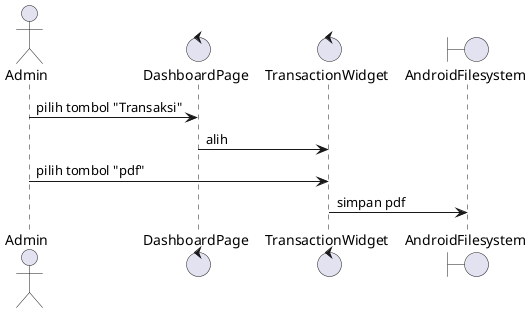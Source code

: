 @startuml
actor Admin
control DashboardPage
control TransactionWidget
boundary AndroidFilesystem

Admin -> DashboardPage: pilih tombol "Transaksi"
DashboardPage -> TransactionWidget: alih
Admin -> TransactionWidget: pilih tombol "pdf"
TransactionWidget -> AndroidFilesystem: simpan pdf

@enduml
